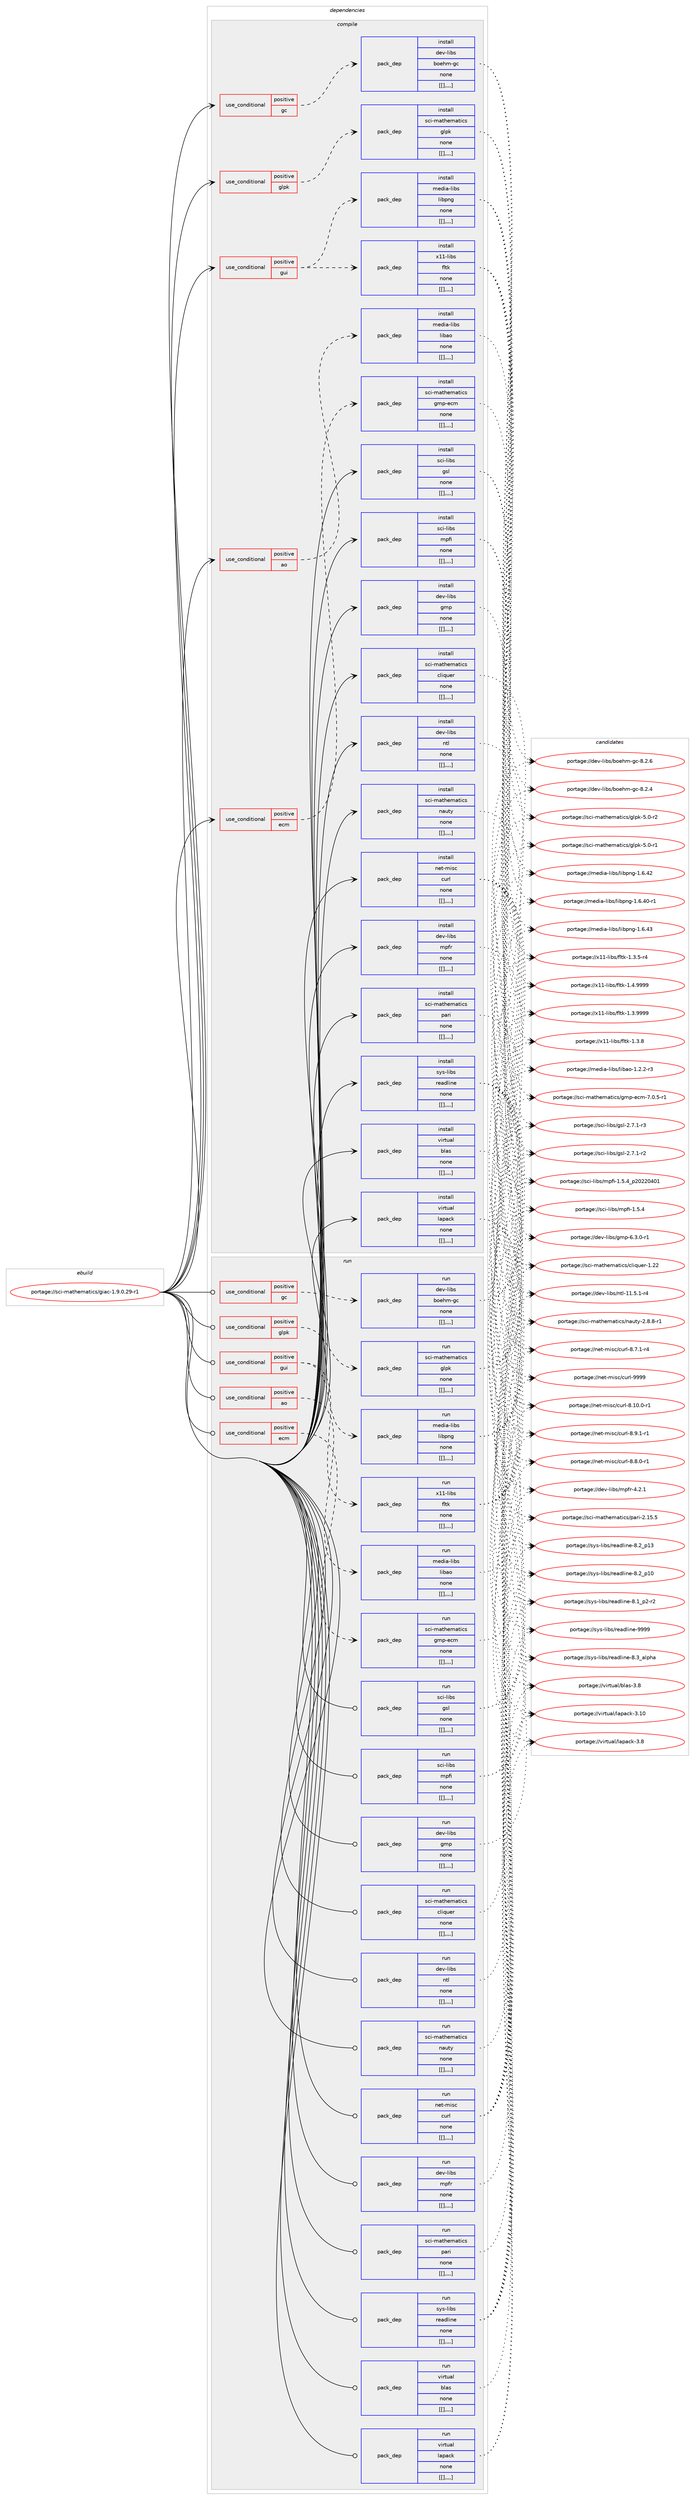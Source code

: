 digraph prolog {

# *************
# Graph options
# *************

newrank=true;
concentrate=true;
compound=true;
graph [rankdir=LR,fontname=Helvetica,fontsize=10,ranksep=1.5];#, ranksep=2.5, nodesep=0.2];
edge  [arrowhead=vee];
node  [fontname=Helvetica,fontsize=10];

# **********
# The ebuild
# **********

subgraph cluster_leftcol {
color=gray;
label=<<i>ebuild</i>>;
id [label="portage://sci-mathematics/giac-1.9.0.29-r1", color=red, width=4, href="../sci-mathematics/giac-1.9.0.29-r1.svg"];
}

# ****************
# The dependencies
# ****************

subgraph cluster_midcol {
color=gray;
label=<<i>dependencies</i>>;
subgraph cluster_compile {
fillcolor="#eeeeee";
style=filled;
label=<<i>compile</i>>;
subgraph cond112175 {
dependency424206 [label=<<TABLE BORDER="0" CELLBORDER="1" CELLSPACING="0" CELLPADDING="4"><TR><TD ROWSPAN="3" CELLPADDING="10">use_conditional</TD></TR><TR><TD>positive</TD></TR><TR><TD>ao</TD></TR></TABLE>>, shape=none, color=red];
subgraph pack309020 {
dependency424207 [label=<<TABLE BORDER="0" CELLBORDER="1" CELLSPACING="0" CELLPADDING="4" WIDTH="220"><TR><TD ROWSPAN="6" CELLPADDING="30">pack_dep</TD></TR><TR><TD WIDTH="110">install</TD></TR><TR><TD>media-libs</TD></TR><TR><TD>libao</TD></TR><TR><TD>none</TD></TR><TR><TD>[[],,,,]</TD></TR></TABLE>>, shape=none, color=blue];
}
dependency424206:e -> dependency424207:w [weight=20,style="dashed",arrowhead="vee"];
}
id:e -> dependency424206:w [weight=20,style="solid",arrowhead="vee"];
subgraph cond112176 {
dependency424208 [label=<<TABLE BORDER="0" CELLBORDER="1" CELLSPACING="0" CELLPADDING="4"><TR><TD ROWSPAN="3" CELLPADDING="10">use_conditional</TD></TR><TR><TD>positive</TD></TR><TR><TD>ecm</TD></TR></TABLE>>, shape=none, color=red];
subgraph pack309021 {
dependency424209 [label=<<TABLE BORDER="0" CELLBORDER="1" CELLSPACING="0" CELLPADDING="4" WIDTH="220"><TR><TD ROWSPAN="6" CELLPADDING="30">pack_dep</TD></TR><TR><TD WIDTH="110">install</TD></TR><TR><TD>sci-mathematics</TD></TR><TR><TD>gmp-ecm</TD></TR><TR><TD>none</TD></TR><TR><TD>[[],,,,]</TD></TR></TABLE>>, shape=none, color=blue];
}
dependency424208:e -> dependency424209:w [weight=20,style="dashed",arrowhead="vee"];
}
id:e -> dependency424208:w [weight=20,style="solid",arrowhead="vee"];
subgraph cond112177 {
dependency424210 [label=<<TABLE BORDER="0" CELLBORDER="1" CELLSPACING="0" CELLPADDING="4"><TR><TD ROWSPAN="3" CELLPADDING="10">use_conditional</TD></TR><TR><TD>positive</TD></TR><TR><TD>gc</TD></TR></TABLE>>, shape=none, color=red];
subgraph pack309022 {
dependency424211 [label=<<TABLE BORDER="0" CELLBORDER="1" CELLSPACING="0" CELLPADDING="4" WIDTH="220"><TR><TD ROWSPAN="6" CELLPADDING="30">pack_dep</TD></TR><TR><TD WIDTH="110">install</TD></TR><TR><TD>dev-libs</TD></TR><TR><TD>boehm-gc</TD></TR><TR><TD>none</TD></TR><TR><TD>[[],,,,]</TD></TR></TABLE>>, shape=none, color=blue];
}
dependency424210:e -> dependency424211:w [weight=20,style="dashed",arrowhead="vee"];
}
id:e -> dependency424210:w [weight=20,style="solid",arrowhead="vee"];
subgraph cond112178 {
dependency424212 [label=<<TABLE BORDER="0" CELLBORDER="1" CELLSPACING="0" CELLPADDING="4"><TR><TD ROWSPAN="3" CELLPADDING="10">use_conditional</TD></TR><TR><TD>positive</TD></TR><TR><TD>glpk</TD></TR></TABLE>>, shape=none, color=red];
subgraph pack309023 {
dependency424213 [label=<<TABLE BORDER="0" CELLBORDER="1" CELLSPACING="0" CELLPADDING="4" WIDTH="220"><TR><TD ROWSPAN="6" CELLPADDING="30">pack_dep</TD></TR><TR><TD WIDTH="110">install</TD></TR><TR><TD>sci-mathematics</TD></TR><TR><TD>glpk</TD></TR><TR><TD>none</TD></TR><TR><TD>[[],,,,]</TD></TR></TABLE>>, shape=none, color=blue];
}
dependency424212:e -> dependency424213:w [weight=20,style="dashed",arrowhead="vee"];
}
id:e -> dependency424212:w [weight=20,style="solid",arrowhead="vee"];
subgraph cond112179 {
dependency424214 [label=<<TABLE BORDER="0" CELLBORDER="1" CELLSPACING="0" CELLPADDING="4"><TR><TD ROWSPAN="3" CELLPADDING="10">use_conditional</TD></TR><TR><TD>positive</TD></TR><TR><TD>gui</TD></TR></TABLE>>, shape=none, color=red];
subgraph pack309024 {
dependency424215 [label=<<TABLE BORDER="0" CELLBORDER="1" CELLSPACING="0" CELLPADDING="4" WIDTH="220"><TR><TD ROWSPAN="6" CELLPADDING="30">pack_dep</TD></TR><TR><TD WIDTH="110">install</TD></TR><TR><TD>x11-libs</TD></TR><TR><TD>fltk</TD></TR><TR><TD>none</TD></TR><TR><TD>[[],,,,]</TD></TR></TABLE>>, shape=none, color=blue];
}
dependency424214:e -> dependency424215:w [weight=20,style="dashed",arrowhead="vee"];
subgraph pack309025 {
dependency424216 [label=<<TABLE BORDER="0" CELLBORDER="1" CELLSPACING="0" CELLPADDING="4" WIDTH="220"><TR><TD ROWSPAN="6" CELLPADDING="30">pack_dep</TD></TR><TR><TD WIDTH="110">install</TD></TR><TR><TD>media-libs</TD></TR><TR><TD>libpng</TD></TR><TR><TD>none</TD></TR><TR><TD>[[],,,,]</TD></TR></TABLE>>, shape=none, color=blue];
}
dependency424214:e -> dependency424216:w [weight=20,style="dashed",arrowhead="vee"];
}
id:e -> dependency424214:w [weight=20,style="solid",arrowhead="vee"];
subgraph pack309026 {
dependency424217 [label=<<TABLE BORDER="0" CELLBORDER="1" CELLSPACING="0" CELLPADDING="4" WIDTH="220"><TR><TD ROWSPAN="6" CELLPADDING="30">pack_dep</TD></TR><TR><TD WIDTH="110">install</TD></TR><TR><TD>dev-libs</TD></TR><TR><TD>gmp</TD></TR><TR><TD>none</TD></TR><TR><TD>[[],,,,]</TD></TR></TABLE>>, shape=none, color=blue];
}
id:e -> dependency424217:w [weight=20,style="solid",arrowhead="vee"];
subgraph pack309027 {
dependency424218 [label=<<TABLE BORDER="0" CELLBORDER="1" CELLSPACING="0" CELLPADDING="4" WIDTH="220"><TR><TD ROWSPAN="6" CELLPADDING="30">pack_dep</TD></TR><TR><TD WIDTH="110">install</TD></TR><TR><TD>dev-libs</TD></TR><TR><TD>mpfr</TD></TR><TR><TD>none</TD></TR><TR><TD>[[],,,,]</TD></TR></TABLE>>, shape=none, color=blue];
}
id:e -> dependency424218:w [weight=20,style="solid",arrowhead="vee"];
subgraph pack309028 {
dependency424219 [label=<<TABLE BORDER="0" CELLBORDER="1" CELLSPACING="0" CELLPADDING="4" WIDTH="220"><TR><TD ROWSPAN="6" CELLPADDING="30">pack_dep</TD></TR><TR><TD WIDTH="110">install</TD></TR><TR><TD>dev-libs</TD></TR><TR><TD>ntl</TD></TR><TR><TD>none</TD></TR><TR><TD>[[],,,,]</TD></TR></TABLE>>, shape=none, color=blue];
}
id:e -> dependency424219:w [weight=20,style="solid",arrowhead="vee"];
subgraph pack309029 {
dependency424220 [label=<<TABLE BORDER="0" CELLBORDER="1" CELLSPACING="0" CELLPADDING="4" WIDTH="220"><TR><TD ROWSPAN="6" CELLPADDING="30">pack_dep</TD></TR><TR><TD WIDTH="110">install</TD></TR><TR><TD>net-misc</TD></TR><TR><TD>curl</TD></TR><TR><TD>none</TD></TR><TR><TD>[[],,,,]</TD></TR></TABLE>>, shape=none, color=blue];
}
id:e -> dependency424220:w [weight=20,style="solid",arrowhead="vee"];
subgraph pack309030 {
dependency424221 [label=<<TABLE BORDER="0" CELLBORDER="1" CELLSPACING="0" CELLPADDING="4" WIDTH="220"><TR><TD ROWSPAN="6" CELLPADDING="30">pack_dep</TD></TR><TR><TD WIDTH="110">install</TD></TR><TR><TD>sci-libs</TD></TR><TR><TD>gsl</TD></TR><TR><TD>none</TD></TR><TR><TD>[[],,,,]</TD></TR></TABLE>>, shape=none, color=blue];
}
id:e -> dependency424221:w [weight=20,style="solid",arrowhead="vee"];
subgraph pack309031 {
dependency424222 [label=<<TABLE BORDER="0" CELLBORDER="1" CELLSPACING="0" CELLPADDING="4" WIDTH="220"><TR><TD ROWSPAN="6" CELLPADDING="30">pack_dep</TD></TR><TR><TD WIDTH="110">install</TD></TR><TR><TD>sci-libs</TD></TR><TR><TD>mpfi</TD></TR><TR><TD>none</TD></TR><TR><TD>[[],,,,]</TD></TR></TABLE>>, shape=none, color=blue];
}
id:e -> dependency424222:w [weight=20,style="solid",arrowhead="vee"];
subgraph pack309032 {
dependency424223 [label=<<TABLE BORDER="0" CELLBORDER="1" CELLSPACING="0" CELLPADDING="4" WIDTH="220"><TR><TD ROWSPAN="6" CELLPADDING="30">pack_dep</TD></TR><TR><TD WIDTH="110">install</TD></TR><TR><TD>sci-mathematics</TD></TR><TR><TD>cliquer</TD></TR><TR><TD>none</TD></TR><TR><TD>[[],,,,]</TD></TR></TABLE>>, shape=none, color=blue];
}
id:e -> dependency424223:w [weight=20,style="solid",arrowhead="vee"];
subgraph pack309033 {
dependency424224 [label=<<TABLE BORDER="0" CELLBORDER="1" CELLSPACING="0" CELLPADDING="4" WIDTH="220"><TR><TD ROWSPAN="6" CELLPADDING="30">pack_dep</TD></TR><TR><TD WIDTH="110">install</TD></TR><TR><TD>sci-mathematics</TD></TR><TR><TD>nauty</TD></TR><TR><TD>none</TD></TR><TR><TD>[[],,,,]</TD></TR></TABLE>>, shape=none, color=blue];
}
id:e -> dependency424224:w [weight=20,style="solid",arrowhead="vee"];
subgraph pack309034 {
dependency424225 [label=<<TABLE BORDER="0" CELLBORDER="1" CELLSPACING="0" CELLPADDING="4" WIDTH="220"><TR><TD ROWSPAN="6" CELLPADDING="30">pack_dep</TD></TR><TR><TD WIDTH="110">install</TD></TR><TR><TD>sci-mathematics</TD></TR><TR><TD>pari</TD></TR><TR><TD>none</TD></TR><TR><TD>[[],,,,]</TD></TR></TABLE>>, shape=none, color=blue];
}
id:e -> dependency424225:w [weight=20,style="solid",arrowhead="vee"];
subgraph pack309035 {
dependency424226 [label=<<TABLE BORDER="0" CELLBORDER="1" CELLSPACING="0" CELLPADDING="4" WIDTH="220"><TR><TD ROWSPAN="6" CELLPADDING="30">pack_dep</TD></TR><TR><TD WIDTH="110">install</TD></TR><TR><TD>sys-libs</TD></TR><TR><TD>readline</TD></TR><TR><TD>none</TD></TR><TR><TD>[[],,,,]</TD></TR></TABLE>>, shape=none, color=blue];
}
id:e -> dependency424226:w [weight=20,style="solid",arrowhead="vee"];
subgraph pack309036 {
dependency424227 [label=<<TABLE BORDER="0" CELLBORDER="1" CELLSPACING="0" CELLPADDING="4" WIDTH="220"><TR><TD ROWSPAN="6" CELLPADDING="30">pack_dep</TD></TR><TR><TD WIDTH="110">install</TD></TR><TR><TD>virtual</TD></TR><TR><TD>blas</TD></TR><TR><TD>none</TD></TR><TR><TD>[[],,,,]</TD></TR></TABLE>>, shape=none, color=blue];
}
id:e -> dependency424227:w [weight=20,style="solid",arrowhead="vee"];
subgraph pack309037 {
dependency424228 [label=<<TABLE BORDER="0" CELLBORDER="1" CELLSPACING="0" CELLPADDING="4" WIDTH="220"><TR><TD ROWSPAN="6" CELLPADDING="30">pack_dep</TD></TR><TR><TD WIDTH="110">install</TD></TR><TR><TD>virtual</TD></TR><TR><TD>lapack</TD></TR><TR><TD>none</TD></TR><TR><TD>[[],,,,]</TD></TR></TABLE>>, shape=none, color=blue];
}
id:e -> dependency424228:w [weight=20,style="solid",arrowhead="vee"];
}
subgraph cluster_compileandrun {
fillcolor="#eeeeee";
style=filled;
label=<<i>compile and run</i>>;
}
subgraph cluster_run {
fillcolor="#eeeeee";
style=filled;
label=<<i>run</i>>;
subgraph cond112180 {
dependency424229 [label=<<TABLE BORDER="0" CELLBORDER="1" CELLSPACING="0" CELLPADDING="4"><TR><TD ROWSPAN="3" CELLPADDING="10">use_conditional</TD></TR><TR><TD>positive</TD></TR><TR><TD>ao</TD></TR></TABLE>>, shape=none, color=red];
subgraph pack309038 {
dependency424230 [label=<<TABLE BORDER="0" CELLBORDER="1" CELLSPACING="0" CELLPADDING="4" WIDTH="220"><TR><TD ROWSPAN="6" CELLPADDING="30">pack_dep</TD></TR><TR><TD WIDTH="110">run</TD></TR><TR><TD>media-libs</TD></TR><TR><TD>libao</TD></TR><TR><TD>none</TD></TR><TR><TD>[[],,,,]</TD></TR></TABLE>>, shape=none, color=blue];
}
dependency424229:e -> dependency424230:w [weight=20,style="dashed",arrowhead="vee"];
}
id:e -> dependency424229:w [weight=20,style="solid",arrowhead="odot"];
subgraph cond112181 {
dependency424231 [label=<<TABLE BORDER="0" CELLBORDER="1" CELLSPACING="0" CELLPADDING="4"><TR><TD ROWSPAN="3" CELLPADDING="10">use_conditional</TD></TR><TR><TD>positive</TD></TR><TR><TD>ecm</TD></TR></TABLE>>, shape=none, color=red];
subgraph pack309039 {
dependency424232 [label=<<TABLE BORDER="0" CELLBORDER="1" CELLSPACING="0" CELLPADDING="4" WIDTH="220"><TR><TD ROWSPAN="6" CELLPADDING="30">pack_dep</TD></TR><TR><TD WIDTH="110">run</TD></TR><TR><TD>sci-mathematics</TD></TR><TR><TD>gmp-ecm</TD></TR><TR><TD>none</TD></TR><TR><TD>[[],,,,]</TD></TR></TABLE>>, shape=none, color=blue];
}
dependency424231:e -> dependency424232:w [weight=20,style="dashed",arrowhead="vee"];
}
id:e -> dependency424231:w [weight=20,style="solid",arrowhead="odot"];
subgraph cond112182 {
dependency424233 [label=<<TABLE BORDER="0" CELLBORDER="1" CELLSPACING="0" CELLPADDING="4"><TR><TD ROWSPAN="3" CELLPADDING="10">use_conditional</TD></TR><TR><TD>positive</TD></TR><TR><TD>gc</TD></TR></TABLE>>, shape=none, color=red];
subgraph pack309040 {
dependency424234 [label=<<TABLE BORDER="0" CELLBORDER="1" CELLSPACING="0" CELLPADDING="4" WIDTH="220"><TR><TD ROWSPAN="6" CELLPADDING="30">pack_dep</TD></TR><TR><TD WIDTH="110">run</TD></TR><TR><TD>dev-libs</TD></TR><TR><TD>boehm-gc</TD></TR><TR><TD>none</TD></TR><TR><TD>[[],,,,]</TD></TR></TABLE>>, shape=none, color=blue];
}
dependency424233:e -> dependency424234:w [weight=20,style="dashed",arrowhead="vee"];
}
id:e -> dependency424233:w [weight=20,style="solid",arrowhead="odot"];
subgraph cond112183 {
dependency424235 [label=<<TABLE BORDER="0" CELLBORDER="1" CELLSPACING="0" CELLPADDING="4"><TR><TD ROWSPAN="3" CELLPADDING="10">use_conditional</TD></TR><TR><TD>positive</TD></TR><TR><TD>glpk</TD></TR></TABLE>>, shape=none, color=red];
subgraph pack309041 {
dependency424236 [label=<<TABLE BORDER="0" CELLBORDER="1" CELLSPACING="0" CELLPADDING="4" WIDTH="220"><TR><TD ROWSPAN="6" CELLPADDING="30">pack_dep</TD></TR><TR><TD WIDTH="110">run</TD></TR><TR><TD>sci-mathematics</TD></TR><TR><TD>glpk</TD></TR><TR><TD>none</TD></TR><TR><TD>[[],,,,]</TD></TR></TABLE>>, shape=none, color=blue];
}
dependency424235:e -> dependency424236:w [weight=20,style="dashed",arrowhead="vee"];
}
id:e -> dependency424235:w [weight=20,style="solid",arrowhead="odot"];
subgraph cond112184 {
dependency424237 [label=<<TABLE BORDER="0" CELLBORDER="1" CELLSPACING="0" CELLPADDING="4"><TR><TD ROWSPAN="3" CELLPADDING="10">use_conditional</TD></TR><TR><TD>positive</TD></TR><TR><TD>gui</TD></TR></TABLE>>, shape=none, color=red];
subgraph pack309042 {
dependency424238 [label=<<TABLE BORDER="0" CELLBORDER="1" CELLSPACING="0" CELLPADDING="4" WIDTH="220"><TR><TD ROWSPAN="6" CELLPADDING="30">pack_dep</TD></TR><TR><TD WIDTH="110">run</TD></TR><TR><TD>x11-libs</TD></TR><TR><TD>fltk</TD></TR><TR><TD>none</TD></TR><TR><TD>[[],,,,]</TD></TR></TABLE>>, shape=none, color=blue];
}
dependency424237:e -> dependency424238:w [weight=20,style="dashed",arrowhead="vee"];
subgraph pack309043 {
dependency424239 [label=<<TABLE BORDER="0" CELLBORDER="1" CELLSPACING="0" CELLPADDING="4" WIDTH="220"><TR><TD ROWSPAN="6" CELLPADDING="30">pack_dep</TD></TR><TR><TD WIDTH="110">run</TD></TR><TR><TD>media-libs</TD></TR><TR><TD>libpng</TD></TR><TR><TD>none</TD></TR><TR><TD>[[],,,,]</TD></TR></TABLE>>, shape=none, color=blue];
}
dependency424237:e -> dependency424239:w [weight=20,style="dashed",arrowhead="vee"];
}
id:e -> dependency424237:w [weight=20,style="solid",arrowhead="odot"];
subgraph pack309044 {
dependency424240 [label=<<TABLE BORDER="0" CELLBORDER="1" CELLSPACING="0" CELLPADDING="4" WIDTH="220"><TR><TD ROWSPAN="6" CELLPADDING="30">pack_dep</TD></TR><TR><TD WIDTH="110">run</TD></TR><TR><TD>dev-libs</TD></TR><TR><TD>gmp</TD></TR><TR><TD>none</TD></TR><TR><TD>[[],,,,]</TD></TR></TABLE>>, shape=none, color=blue];
}
id:e -> dependency424240:w [weight=20,style="solid",arrowhead="odot"];
subgraph pack309045 {
dependency424241 [label=<<TABLE BORDER="0" CELLBORDER="1" CELLSPACING="0" CELLPADDING="4" WIDTH="220"><TR><TD ROWSPAN="6" CELLPADDING="30">pack_dep</TD></TR><TR><TD WIDTH="110">run</TD></TR><TR><TD>dev-libs</TD></TR><TR><TD>mpfr</TD></TR><TR><TD>none</TD></TR><TR><TD>[[],,,,]</TD></TR></TABLE>>, shape=none, color=blue];
}
id:e -> dependency424241:w [weight=20,style="solid",arrowhead="odot"];
subgraph pack309046 {
dependency424242 [label=<<TABLE BORDER="0" CELLBORDER="1" CELLSPACING="0" CELLPADDING="4" WIDTH="220"><TR><TD ROWSPAN="6" CELLPADDING="30">pack_dep</TD></TR><TR><TD WIDTH="110">run</TD></TR><TR><TD>dev-libs</TD></TR><TR><TD>ntl</TD></TR><TR><TD>none</TD></TR><TR><TD>[[],,,,]</TD></TR></TABLE>>, shape=none, color=blue];
}
id:e -> dependency424242:w [weight=20,style="solid",arrowhead="odot"];
subgraph pack309047 {
dependency424243 [label=<<TABLE BORDER="0" CELLBORDER="1" CELLSPACING="0" CELLPADDING="4" WIDTH="220"><TR><TD ROWSPAN="6" CELLPADDING="30">pack_dep</TD></TR><TR><TD WIDTH="110">run</TD></TR><TR><TD>net-misc</TD></TR><TR><TD>curl</TD></TR><TR><TD>none</TD></TR><TR><TD>[[],,,,]</TD></TR></TABLE>>, shape=none, color=blue];
}
id:e -> dependency424243:w [weight=20,style="solid",arrowhead="odot"];
subgraph pack309048 {
dependency424244 [label=<<TABLE BORDER="0" CELLBORDER="1" CELLSPACING="0" CELLPADDING="4" WIDTH="220"><TR><TD ROWSPAN="6" CELLPADDING="30">pack_dep</TD></TR><TR><TD WIDTH="110">run</TD></TR><TR><TD>sci-libs</TD></TR><TR><TD>gsl</TD></TR><TR><TD>none</TD></TR><TR><TD>[[],,,,]</TD></TR></TABLE>>, shape=none, color=blue];
}
id:e -> dependency424244:w [weight=20,style="solid",arrowhead="odot"];
subgraph pack309049 {
dependency424245 [label=<<TABLE BORDER="0" CELLBORDER="1" CELLSPACING="0" CELLPADDING="4" WIDTH="220"><TR><TD ROWSPAN="6" CELLPADDING="30">pack_dep</TD></TR><TR><TD WIDTH="110">run</TD></TR><TR><TD>sci-libs</TD></TR><TR><TD>mpfi</TD></TR><TR><TD>none</TD></TR><TR><TD>[[],,,,]</TD></TR></TABLE>>, shape=none, color=blue];
}
id:e -> dependency424245:w [weight=20,style="solid",arrowhead="odot"];
subgraph pack309050 {
dependency424246 [label=<<TABLE BORDER="0" CELLBORDER="1" CELLSPACING="0" CELLPADDING="4" WIDTH="220"><TR><TD ROWSPAN="6" CELLPADDING="30">pack_dep</TD></TR><TR><TD WIDTH="110">run</TD></TR><TR><TD>sci-mathematics</TD></TR><TR><TD>cliquer</TD></TR><TR><TD>none</TD></TR><TR><TD>[[],,,,]</TD></TR></TABLE>>, shape=none, color=blue];
}
id:e -> dependency424246:w [weight=20,style="solid",arrowhead="odot"];
subgraph pack309051 {
dependency424247 [label=<<TABLE BORDER="0" CELLBORDER="1" CELLSPACING="0" CELLPADDING="4" WIDTH="220"><TR><TD ROWSPAN="6" CELLPADDING="30">pack_dep</TD></TR><TR><TD WIDTH="110">run</TD></TR><TR><TD>sci-mathematics</TD></TR><TR><TD>nauty</TD></TR><TR><TD>none</TD></TR><TR><TD>[[],,,,]</TD></TR></TABLE>>, shape=none, color=blue];
}
id:e -> dependency424247:w [weight=20,style="solid",arrowhead="odot"];
subgraph pack309052 {
dependency424248 [label=<<TABLE BORDER="0" CELLBORDER="1" CELLSPACING="0" CELLPADDING="4" WIDTH="220"><TR><TD ROWSPAN="6" CELLPADDING="30">pack_dep</TD></TR><TR><TD WIDTH="110">run</TD></TR><TR><TD>sci-mathematics</TD></TR><TR><TD>pari</TD></TR><TR><TD>none</TD></TR><TR><TD>[[],,,,]</TD></TR></TABLE>>, shape=none, color=blue];
}
id:e -> dependency424248:w [weight=20,style="solid",arrowhead="odot"];
subgraph pack309053 {
dependency424249 [label=<<TABLE BORDER="0" CELLBORDER="1" CELLSPACING="0" CELLPADDING="4" WIDTH="220"><TR><TD ROWSPAN="6" CELLPADDING="30">pack_dep</TD></TR><TR><TD WIDTH="110">run</TD></TR><TR><TD>sys-libs</TD></TR><TR><TD>readline</TD></TR><TR><TD>none</TD></TR><TR><TD>[[],,,,]</TD></TR></TABLE>>, shape=none, color=blue];
}
id:e -> dependency424249:w [weight=20,style="solid",arrowhead="odot"];
subgraph pack309054 {
dependency424250 [label=<<TABLE BORDER="0" CELLBORDER="1" CELLSPACING="0" CELLPADDING="4" WIDTH="220"><TR><TD ROWSPAN="6" CELLPADDING="30">pack_dep</TD></TR><TR><TD WIDTH="110">run</TD></TR><TR><TD>virtual</TD></TR><TR><TD>blas</TD></TR><TR><TD>none</TD></TR><TR><TD>[[],,,,]</TD></TR></TABLE>>, shape=none, color=blue];
}
id:e -> dependency424250:w [weight=20,style="solid",arrowhead="odot"];
subgraph pack309055 {
dependency424251 [label=<<TABLE BORDER="0" CELLBORDER="1" CELLSPACING="0" CELLPADDING="4" WIDTH="220"><TR><TD ROWSPAN="6" CELLPADDING="30">pack_dep</TD></TR><TR><TD WIDTH="110">run</TD></TR><TR><TD>virtual</TD></TR><TR><TD>lapack</TD></TR><TR><TD>none</TD></TR><TR><TD>[[],,,,]</TD></TR></TABLE>>, shape=none, color=blue];
}
id:e -> dependency424251:w [weight=20,style="solid",arrowhead="odot"];
}
}

# **************
# The candidates
# **************

subgraph cluster_choices {
rank=same;
color=gray;
label=<<i>candidates</i>>;

subgraph choice309020 {
color=black;
nodesep=1;
choice1091011001059745108105981154710810598971114549465046504511451 [label="portage://media-libs/libao-1.2.2-r3", color=red, width=4,href="../media-libs/libao-1.2.2-r3.svg"];
dependency424207:e -> choice1091011001059745108105981154710810598971114549465046504511451:w [style=dotted,weight="100"];
}
subgraph choice309021 {
color=black;
nodesep=1;
choice11599105451099711610410110997116105991154710310911245101991094555464846534511449 [label="portage://sci-mathematics/gmp-ecm-7.0.5-r1", color=red, width=4,href="../sci-mathematics/gmp-ecm-7.0.5-r1.svg"];
dependency424209:e -> choice11599105451099711610410110997116105991154710310911245101991094555464846534511449:w [style=dotted,weight="100"];
}
subgraph choice309022 {
color=black;
nodesep=1;
choice100101118451081059811547981111011041094510399455646504654 [label="portage://dev-libs/boehm-gc-8.2.6", color=red, width=4,href="../dev-libs/boehm-gc-8.2.6.svg"];
choice100101118451081059811547981111011041094510399455646504652 [label="portage://dev-libs/boehm-gc-8.2.4", color=red, width=4,href="../dev-libs/boehm-gc-8.2.4.svg"];
dependency424211:e -> choice100101118451081059811547981111011041094510399455646504654:w [style=dotted,weight="100"];
dependency424211:e -> choice100101118451081059811547981111011041094510399455646504652:w [style=dotted,weight="100"];
}
subgraph choice309023 {
color=black;
nodesep=1;
choice115991054510997116104101109971161059911547103108112107455346484511450 [label="portage://sci-mathematics/glpk-5.0-r2", color=red, width=4,href="../sci-mathematics/glpk-5.0-r2.svg"];
choice115991054510997116104101109971161059911547103108112107455346484511449 [label="portage://sci-mathematics/glpk-5.0-r1", color=red, width=4,href="../sci-mathematics/glpk-5.0-r1.svg"];
dependency424213:e -> choice115991054510997116104101109971161059911547103108112107455346484511450:w [style=dotted,weight="100"];
dependency424213:e -> choice115991054510997116104101109971161059911547103108112107455346484511449:w [style=dotted,weight="100"];
}
subgraph choice309024 {
color=black;
nodesep=1;
choice1204949451081059811547102108116107454946524657575757 [label="portage://x11-libs/fltk-1.4.9999", color=red, width=4,href="../x11-libs/fltk-1.4.9999.svg"];
choice1204949451081059811547102108116107454946514657575757 [label="portage://x11-libs/fltk-1.3.9999", color=red, width=4,href="../x11-libs/fltk-1.3.9999.svg"];
choice1204949451081059811547102108116107454946514656 [label="portage://x11-libs/fltk-1.3.8", color=red, width=4,href="../x11-libs/fltk-1.3.8.svg"];
choice12049494510810598115471021081161074549465146534511452 [label="portage://x11-libs/fltk-1.3.5-r4", color=red, width=4,href="../x11-libs/fltk-1.3.5-r4.svg"];
dependency424215:e -> choice1204949451081059811547102108116107454946524657575757:w [style=dotted,weight="100"];
dependency424215:e -> choice1204949451081059811547102108116107454946514657575757:w [style=dotted,weight="100"];
dependency424215:e -> choice1204949451081059811547102108116107454946514656:w [style=dotted,weight="100"];
dependency424215:e -> choice12049494510810598115471021081161074549465146534511452:w [style=dotted,weight="100"];
}
subgraph choice309025 {
color=black;
nodesep=1;
choice109101100105974510810598115471081059811211010345494654465251 [label="portage://media-libs/libpng-1.6.43", color=red, width=4,href="../media-libs/libpng-1.6.43.svg"];
choice109101100105974510810598115471081059811211010345494654465250 [label="portage://media-libs/libpng-1.6.42", color=red, width=4,href="../media-libs/libpng-1.6.42.svg"];
choice1091011001059745108105981154710810598112110103454946544652484511449 [label="portage://media-libs/libpng-1.6.40-r1", color=red, width=4,href="../media-libs/libpng-1.6.40-r1.svg"];
dependency424216:e -> choice109101100105974510810598115471081059811211010345494654465251:w [style=dotted,weight="100"];
dependency424216:e -> choice109101100105974510810598115471081059811211010345494654465250:w [style=dotted,weight="100"];
dependency424216:e -> choice1091011001059745108105981154710810598112110103454946544652484511449:w [style=dotted,weight="100"];
}
subgraph choice309026 {
color=black;
nodesep=1;
choice1001011184510810598115471031091124554465146484511449 [label="portage://dev-libs/gmp-6.3.0-r1", color=red, width=4,href="../dev-libs/gmp-6.3.0-r1.svg"];
dependency424217:e -> choice1001011184510810598115471031091124554465146484511449:w [style=dotted,weight="100"];
}
subgraph choice309027 {
color=black;
nodesep=1;
choice100101118451081059811547109112102114455246504649 [label="portage://dev-libs/mpfr-4.2.1", color=red, width=4,href="../dev-libs/mpfr-4.2.1.svg"];
dependency424218:e -> choice100101118451081059811547109112102114455246504649:w [style=dotted,weight="100"];
}
subgraph choice309028 {
color=black;
nodesep=1;
choice100101118451081059811547110116108454949465346494511452 [label="portage://dev-libs/ntl-11.5.1-r4", color=red, width=4,href="../dev-libs/ntl-11.5.1-r4.svg"];
dependency424219:e -> choice100101118451081059811547110116108454949465346494511452:w [style=dotted,weight="100"];
}
subgraph choice309029 {
color=black;
nodesep=1;
choice110101116451091051159947991171141084557575757 [label="portage://net-misc/curl-9999", color=red, width=4,href="../net-misc/curl-9999.svg"];
choice11010111645109105115994799117114108455646494846484511449 [label="portage://net-misc/curl-8.10.0-r1", color=red, width=4,href="../net-misc/curl-8.10.0-r1.svg"];
choice110101116451091051159947991171141084556465746494511449 [label="portage://net-misc/curl-8.9.1-r1", color=red, width=4,href="../net-misc/curl-8.9.1-r1.svg"];
choice110101116451091051159947991171141084556465646484511449 [label="portage://net-misc/curl-8.8.0-r1", color=red, width=4,href="../net-misc/curl-8.8.0-r1.svg"];
choice110101116451091051159947991171141084556465546494511452 [label="portage://net-misc/curl-8.7.1-r4", color=red, width=4,href="../net-misc/curl-8.7.1-r4.svg"];
dependency424220:e -> choice110101116451091051159947991171141084557575757:w [style=dotted,weight="100"];
dependency424220:e -> choice11010111645109105115994799117114108455646494846484511449:w [style=dotted,weight="100"];
dependency424220:e -> choice110101116451091051159947991171141084556465746494511449:w [style=dotted,weight="100"];
dependency424220:e -> choice110101116451091051159947991171141084556465646484511449:w [style=dotted,weight="100"];
dependency424220:e -> choice110101116451091051159947991171141084556465546494511452:w [style=dotted,weight="100"];
}
subgraph choice309030 {
color=black;
nodesep=1;
choice115991054510810598115471031151084550465546494511451 [label="portage://sci-libs/gsl-2.7.1-r3", color=red, width=4,href="../sci-libs/gsl-2.7.1-r3.svg"];
choice115991054510810598115471031151084550465546494511450 [label="portage://sci-libs/gsl-2.7.1-r2", color=red, width=4,href="../sci-libs/gsl-2.7.1-r2.svg"];
dependency424221:e -> choice115991054510810598115471031151084550465546494511451:w [style=dotted,weight="100"];
dependency424221:e -> choice115991054510810598115471031151084550465546494511450:w [style=dotted,weight="100"];
}
subgraph choice309031 {
color=black;
nodesep=1;
choice11599105451081059811547109112102105454946534652951125048505048524849 [label="portage://sci-libs/mpfi-1.5.4_p20220401", color=red, width=4,href="../sci-libs/mpfi-1.5.4_p20220401.svg"];
choice11599105451081059811547109112102105454946534652 [label="portage://sci-libs/mpfi-1.5.4", color=red, width=4,href="../sci-libs/mpfi-1.5.4.svg"];
dependency424222:e -> choice11599105451081059811547109112102105454946534652951125048505048524849:w [style=dotted,weight="100"];
dependency424222:e -> choice11599105451081059811547109112102105454946534652:w [style=dotted,weight="100"];
}
subgraph choice309032 {
color=black;
nodesep=1;
choice115991054510997116104101109971161059911547991081051131171011144549465050 [label="portage://sci-mathematics/cliquer-1.22", color=red, width=4,href="../sci-mathematics/cliquer-1.22.svg"];
dependency424223:e -> choice115991054510997116104101109971161059911547991081051131171011144549465050:w [style=dotted,weight="100"];
}
subgraph choice309033 {
color=black;
nodesep=1;
choice115991054510997116104101109971161059911547110971171161214550465646564511449 [label="portage://sci-mathematics/nauty-2.8.8-r1", color=red, width=4,href="../sci-mathematics/nauty-2.8.8-r1.svg"];
dependency424224:e -> choice115991054510997116104101109971161059911547110971171161214550465646564511449:w [style=dotted,weight="100"];
}
subgraph choice309034 {
color=black;
nodesep=1;
choice1159910545109971161041011099711610599115471129711410545504649534653 [label="portage://sci-mathematics/pari-2.15.5", color=red, width=4,href="../sci-mathematics/pari-2.15.5.svg"];
dependency424225:e -> choice1159910545109971161041011099711610599115471129711410545504649534653:w [style=dotted,weight="100"];
}
subgraph choice309035 {
color=black;
nodesep=1;
choice115121115451081059811547114101971001081051101014557575757 [label="portage://sys-libs/readline-9999", color=red, width=4,href="../sys-libs/readline-9999.svg"];
choice1151211154510810598115471141019710010810511010145564651959710811210497 [label="portage://sys-libs/readline-8.3_alpha", color=red, width=4,href="../sys-libs/readline-8.3_alpha.svg"];
choice1151211154510810598115471141019710010810511010145564650951124951 [label="portage://sys-libs/readline-8.2_p13", color=red, width=4,href="../sys-libs/readline-8.2_p13.svg"];
choice1151211154510810598115471141019710010810511010145564650951124948 [label="portage://sys-libs/readline-8.2_p10", color=red, width=4,href="../sys-libs/readline-8.2_p10.svg"];
choice115121115451081059811547114101971001081051101014556464995112504511450 [label="portage://sys-libs/readline-8.1_p2-r2", color=red, width=4,href="../sys-libs/readline-8.1_p2-r2.svg"];
dependency424226:e -> choice115121115451081059811547114101971001081051101014557575757:w [style=dotted,weight="100"];
dependency424226:e -> choice1151211154510810598115471141019710010810511010145564651959710811210497:w [style=dotted,weight="100"];
dependency424226:e -> choice1151211154510810598115471141019710010810511010145564650951124951:w [style=dotted,weight="100"];
dependency424226:e -> choice1151211154510810598115471141019710010810511010145564650951124948:w [style=dotted,weight="100"];
dependency424226:e -> choice115121115451081059811547114101971001081051101014556464995112504511450:w [style=dotted,weight="100"];
}
subgraph choice309036 {
color=black;
nodesep=1;
choice1181051141161179710847981089711545514656 [label="portage://virtual/blas-3.8", color=red, width=4,href="../virtual/blas-3.8.svg"];
dependency424227:e -> choice1181051141161179710847981089711545514656:w [style=dotted,weight="100"];
}
subgraph choice309037 {
color=black;
nodesep=1;
choice11810511411611797108471089711297991074551464948 [label="portage://virtual/lapack-3.10", color=red, width=4,href="../virtual/lapack-3.10.svg"];
choice118105114116117971084710897112979910745514656 [label="portage://virtual/lapack-3.8", color=red, width=4,href="../virtual/lapack-3.8.svg"];
dependency424228:e -> choice11810511411611797108471089711297991074551464948:w [style=dotted,weight="100"];
dependency424228:e -> choice118105114116117971084710897112979910745514656:w [style=dotted,weight="100"];
}
subgraph choice309038 {
color=black;
nodesep=1;
choice1091011001059745108105981154710810598971114549465046504511451 [label="portage://media-libs/libao-1.2.2-r3", color=red, width=4,href="../media-libs/libao-1.2.2-r3.svg"];
dependency424230:e -> choice1091011001059745108105981154710810598971114549465046504511451:w [style=dotted,weight="100"];
}
subgraph choice309039 {
color=black;
nodesep=1;
choice11599105451099711610410110997116105991154710310911245101991094555464846534511449 [label="portage://sci-mathematics/gmp-ecm-7.0.5-r1", color=red, width=4,href="../sci-mathematics/gmp-ecm-7.0.5-r1.svg"];
dependency424232:e -> choice11599105451099711610410110997116105991154710310911245101991094555464846534511449:w [style=dotted,weight="100"];
}
subgraph choice309040 {
color=black;
nodesep=1;
choice100101118451081059811547981111011041094510399455646504654 [label="portage://dev-libs/boehm-gc-8.2.6", color=red, width=4,href="../dev-libs/boehm-gc-8.2.6.svg"];
choice100101118451081059811547981111011041094510399455646504652 [label="portage://dev-libs/boehm-gc-8.2.4", color=red, width=4,href="../dev-libs/boehm-gc-8.2.4.svg"];
dependency424234:e -> choice100101118451081059811547981111011041094510399455646504654:w [style=dotted,weight="100"];
dependency424234:e -> choice100101118451081059811547981111011041094510399455646504652:w [style=dotted,weight="100"];
}
subgraph choice309041 {
color=black;
nodesep=1;
choice115991054510997116104101109971161059911547103108112107455346484511450 [label="portage://sci-mathematics/glpk-5.0-r2", color=red, width=4,href="../sci-mathematics/glpk-5.0-r2.svg"];
choice115991054510997116104101109971161059911547103108112107455346484511449 [label="portage://sci-mathematics/glpk-5.0-r1", color=red, width=4,href="../sci-mathematics/glpk-5.0-r1.svg"];
dependency424236:e -> choice115991054510997116104101109971161059911547103108112107455346484511450:w [style=dotted,weight="100"];
dependency424236:e -> choice115991054510997116104101109971161059911547103108112107455346484511449:w [style=dotted,weight="100"];
}
subgraph choice309042 {
color=black;
nodesep=1;
choice1204949451081059811547102108116107454946524657575757 [label="portage://x11-libs/fltk-1.4.9999", color=red, width=4,href="../x11-libs/fltk-1.4.9999.svg"];
choice1204949451081059811547102108116107454946514657575757 [label="portage://x11-libs/fltk-1.3.9999", color=red, width=4,href="../x11-libs/fltk-1.3.9999.svg"];
choice1204949451081059811547102108116107454946514656 [label="portage://x11-libs/fltk-1.3.8", color=red, width=4,href="../x11-libs/fltk-1.3.8.svg"];
choice12049494510810598115471021081161074549465146534511452 [label="portage://x11-libs/fltk-1.3.5-r4", color=red, width=4,href="../x11-libs/fltk-1.3.5-r4.svg"];
dependency424238:e -> choice1204949451081059811547102108116107454946524657575757:w [style=dotted,weight="100"];
dependency424238:e -> choice1204949451081059811547102108116107454946514657575757:w [style=dotted,weight="100"];
dependency424238:e -> choice1204949451081059811547102108116107454946514656:w [style=dotted,weight="100"];
dependency424238:e -> choice12049494510810598115471021081161074549465146534511452:w [style=dotted,weight="100"];
}
subgraph choice309043 {
color=black;
nodesep=1;
choice109101100105974510810598115471081059811211010345494654465251 [label="portage://media-libs/libpng-1.6.43", color=red, width=4,href="../media-libs/libpng-1.6.43.svg"];
choice109101100105974510810598115471081059811211010345494654465250 [label="portage://media-libs/libpng-1.6.42", color=red, width=4,href="../media-libs/libpng-1.6.42.svg"];
choice1091011001059745108105981154710810598112110103454946544652484511449 [label="portage://media-libs/libpng-1.6.40-r1", color=red, width=4,href="../media-libs/libpng-1.6.40-r1.svg"];
dependency424239:e -> choice109101100105974510810598115471081059811211010345494654465251:w [style=dotted,weight="100"];
dependency424239:e -> choice109101100105974510810598115471081059811211010345494654465250:w [style=dotted,weight="100"];
dependency424239:e -> choice1091011001059745108105981154710810598112110103454946544652484511449:w [style=dotted,weight="100"];
}
subgraph choice309044 {
color=black;
nodesep=1;
choice1001011184510810598115471031091124554465146484511449 [label="portage://dev-libs/gmp-6.3.0-r1", color=red, width=4,href="../dev-libs/gmp-6.3.0-r1.svg"];
dependency424240:e -> choice1001011184510810598115471031091124554465146484511449:w [style=dotted,weight="100"];
}
subgraph choice309045 {
color=black;
nodesep=1;
choice100101118451081059811547109112102114455246504649 [label="portage://dev-libs/mpfr-4.2.1", color=red, width=4,href="../dev-libs/mpfr-4.2.1.svg"];
dependency424241:e -> choice100101118451081059811547109112102114455246504649:w [style=dotted,weight="100"];
}
subgraph choice309046 {
color=black;
nodesep=1;
choice100101118451081059811547110116108454949465346494511452 [label="portage://dev-libs/ntl-11.5.1-r4", color=red, width=4,href="../dev-libs/ntl-11.5.1-r4.svg"];
dependency424242:e -> choice100101118451081059811547110116108454949465346494511452:w [style=dotted,weight="100"];
}
subgraph choice309047 {
color=black;
nodesep=1;
choice110101116451091051159947991171141084557575757 [label="portage://net-misc/curl-9999", color=red, width=4,href="../net-misc/curl-9999.svg"];
choice11010111645109105115994799117114108455646494846484511449 [label="portage://net-misc/curl-8.10.0-r1", color=red, width=4,href="../net-misc/curl-8.10.0-r1.svg"];
choice110101116451091051159947991171141084556465746494511449 [label="portage://net-misc/curl-8.9.1-r1", color=red, width=4,href="../net-misc/curl-8.9.1-r1.svg"];
choice110101116451091051159947991171141084556465646484511449 [label="portage://net-misc/curl-8.8.0-r1", color=red, width=4,href="../net-misc/curl-8.8.0-r1.svg"];
choice110101116451091051159947991171141084556465546494511452 [label="portage://net-misc/curl-8.7.1-r4", color=red, width=4,href="../net-misc/curl-8.7.1-r4.svg"];
dependency424243:e -> choice110101116451091051159947991171141084557575757:w [style=dotted,weight="100"];
dependency424243:e -> choice11010111645109105115994799117114108455646494846484511449:w [style=dotted,weight="100"];
dependency424243:e -> choice110101116451091051159947991171141084556465746494511449:w [style=dotted,weight="100"];
dependency424243:e -> choice110101116451091051159947991171141084556465646484511449:w [style=dotted,weight="100"];
dependency424243:e -> choice110101116451091051159947991171141084556465546494511452:w [style=dotted,weight="100"];
}
subgraph choice309048 {
color=black;
nodesep=1;
choice115991054510810598115471031151084550465546494511451 [label="portage://sci-libs/gsl-2.7.1-r3", color=red, width=4,href="../sci-libs/gsl-2.7.1-r3.svg"];
choice115991054510810598115471031151084550465546494511450 [label="portage://sci-libs/gsl-2.7.1-r2", color=red, width=4,href="../sci-libs/gsl-2.7.1-r2.svg"];
dependency424244:e -> choice115991054510810598115471031151084550465546494511451:w [style=dotted,weight="100"];
dependency424244:e -> choice115991054510810598115471031151084550465546494511450:w [style=dotted,weight="100"];
}
subgraph choice309049 {
color=black;
nodesep=1;
choice11599105451081059811547109112102105454946534652951125048505048524849 [label="portage://sci-libs/mpfi-1.5.4_p20220401", color=red, width=4,href="../sci-libs/mpfi-1.5.4_p20220401.svg"];
choice11599105451081059811547109112102105454946534652 [label="portage://sci-libs/mpfi-1.5.4", color=red, width=4,href="../sci-libs/mpfi-1.5.4.svg"];
dependency424245:e -> choice11599105451081059811547109112102105454946534652951125048505048524849:w [style=dotted,weight="100"];
dependency424245:e -> choice11599105451081059811547109112102105454946534652:w [style=dotted,weight="100"];
}
subgraph choice309050 {
color=black;
nodesep=1;
choice115991054510997116104101109971161059911547991081051131171011144549465050 [label="portage://sci-mathematics/cliquer-1.22", color=red, width=4,href="../sci-mathematics/cliquer-1.22.svg"];
dependency424246:e -> choice115991054510997116104101109971161059911547991081051131171011144549465050:w [style=dotted,weight="100"];
}
subgraph choice309051 {
color=black;
nodesep=1;
choice115991054510997116104101109971161059911547110971171161214550465646564511449 [label="portage://sci-mathematics/nauty-2.8.8-r1", color=red, width=4,href="../sci-mathematics/nauty-2.8.8-r1.svg"];
dependency424247:e -> choice115991054510997116104101109971161059911547110971171161214550465646564511449:w [style=dotted,weight="100"];
}
subgraph choice309052 {
color=black;
nodesep=1;
choice1159910545109971161041011099711610599115471129711410545504649534653 [label="portage://sci-mathematics/pari-2.15.5", color=red, width=4,href="../sci-mathematics/pari-2.15.5.svg"];
dependency424248:e -> choice1159910545109971161041011099711610599115471129711410545504649534653:w [style=dotted,weight="100"];
}
subgraph choice309053 {
color=black;
nodesep=1;
choice115121115451081059811547114101971001081051101014557575757 [label="portage://sys-libs/readline-9999", color=red, width=4,href="../sys-libs/readline-9999.svg"];
choice1151211154510810598115471141019710010810511010145564651959710811210497 [label="portage://sys-libs/readline-8.3_alpha", color=red, width=4,href="../sys-libs/readline-8.3_alpha.svg"];
choice1151211154510810598115471141019710010810511010145564650951124951 [label="portage://sys-libs/readline-8.2_p13", color=red, width=4,href="../sys-libs/readline-8.2_p13.svg"];
choice1151211154510810598115471141019710010810511010145564650951124948 [label="portage://sys-libs/readline-8.2_p10", color=red, width=4,href="../sys-libs/readline-8.2_p10.svg"];
choice115121115451081059811547114101971001081051101014556464995112504511450 [label="portage://sys-libs/readline-8.1_p2-r2", color=red, width=4,href="../sys-libs/readline-8.1_p2-r2.svg"];
dependency424249:e -> choice115121115451081059811547114101971001081051101014557575757:w [style=dotted,weight="100"];
dependency424249:e -> choice1151211154510810598115471141019710010810511010145564651959710811210497:w [style=dotted,weight="100"];
dependency424249:e -> choice1151211154510810598115471141019710010810511010145564650951124951:w [style=dotted,weight="100"];
dependency424249:e -> choice1151211154510810598115471141019710010810511010145564650951124948:w [style=dotted,weight="100"];
dependency424249:e -> choice115121115451081059811547114101971001081051101014556464995112504511450:w [style=dotted,weight="100"];
}
subgraph choice309054 {
color=black;
nodesep=1;
choice1181051141161179710847981089711545514656 [label="portage://virtual/blas-3.8", color=red, width=4,href="../virtual/blas-3.8.svg"];
dependency424250:e -> choice1181051141161179710847981089711545514656:w [style=dotted,weight="100"];
}
subgraph choice309055 {
color=black;
nodesep=1;
choice11810511411611797108471089711297991074551464948 [label="portage://virtual/lapack-3.10", color=red, width=4,href="../virtual/lapack-3.10.svg"];
choice118105114116117971084710897112979910745514656 [label="portage://virtual/lapack-3.8", color=red, width=4,href="../virtual/lapack-3.8.svg"];
dependency424251:e -> choice11810511411611797108471089711297991074551464948:w [style=dotted,weight="100"];
dependency424251:e -> choice118105114116117971084710897112979910745514656:w [style=dotted,weight="100"];
}
}

}
